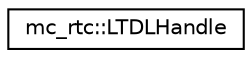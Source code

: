 digraph "Graphical Class Hierarchy"
{
 // INTERACTIVE_SVG=YES
 // LATEX_PDF_SIZE
  edge [fontname="Helvetica",fontsize="10",labelfontname="Helvetica",labelfontsize="10"];
  node [fontname="Helvetica",fontsize="10",shape=record];
  rankdir="LR";
  Node0 [label="mc_rtc::LTDLHandle",height=0.2,width=0.4,color="black", fillcolor="white", style="filled",URL="$structmc__rtc_1_1LTDLHandle.html",tooltip="Wrapper around lt_dlhandle."];
}
